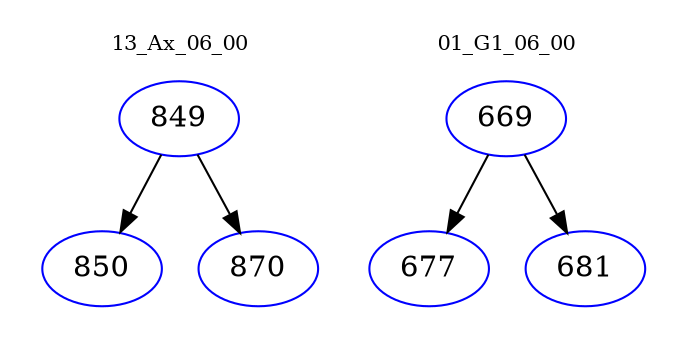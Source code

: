 digraph{
subgraph cluster_0 {
color = white
label = "13_Ax_06_00";
fontsize=10;
T0_849 [label="849", color="blue"]
T0_849 -> T0_850 [color="black"]
T0_850 [label="850", color="blue"]
T0_849 -> T0_870 [color="black"]
T0_870 [label="870", color="blue"]
}
subgraph cluster_1 {
color = white
label = "01_G1_06_00";
fontsize=10;
T1_669 [label="669", color="blue"]
T1_669 -> T1_677 [color="black"]
T1_677 [label="677", color="blue"]
T1_669 -> T1_681 [color="black"]
T1_681 [label="681", color="blue"]
}
}
